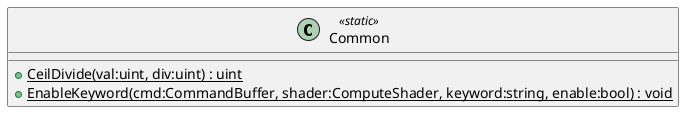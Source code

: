 @startuml
class Common <<static>> {
    + {static} CeilDivide(val:uint, div:uint) : uint
    + {static} EnableKeyword(cmd:CommandBuffer, shader:ComputeShader, keyword:string, enable:bool) : void
}
@enduml
